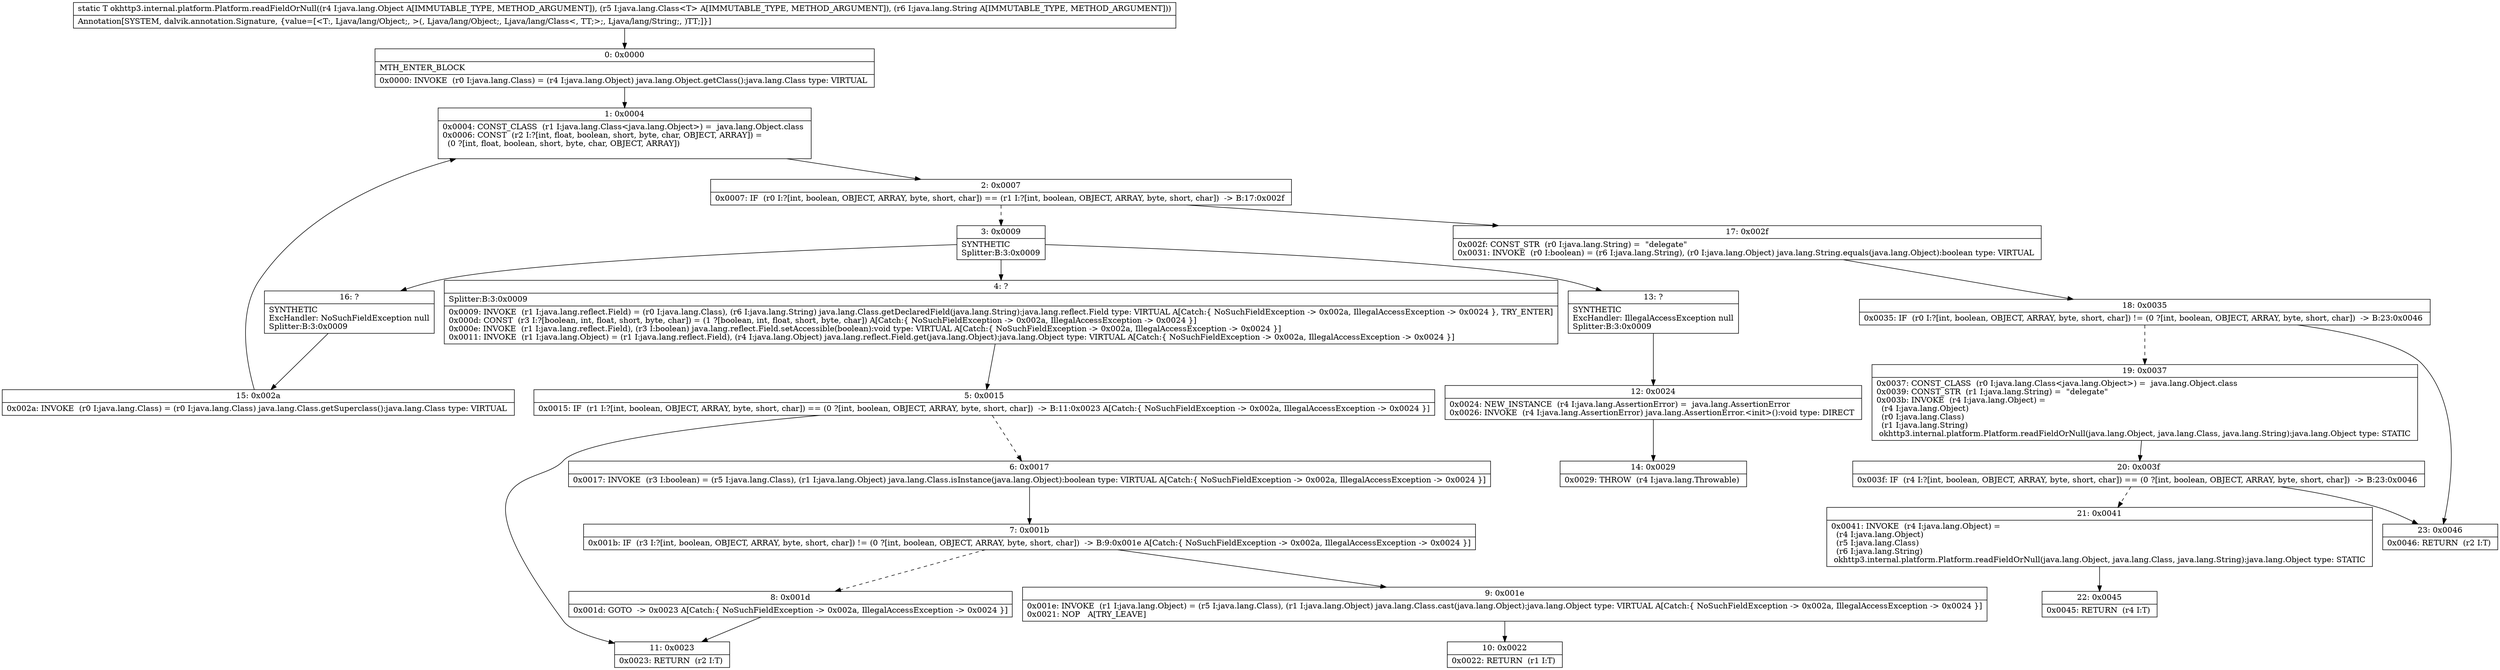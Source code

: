 digraph "CFG forokhttp3.internal.platform.Platform.readFieldOrNull(Ljava\/lang\/Object;Ljava\/lang\/Class;Ljava\/lang\/String;)Ljava\/lang\/Object;" {
Node_0 [shape=record,label="{0\:\ 0x0000|MTH_ENTER_BLOCK\l|0x0000: INVOKE  (r0 I:java.lang.Class) = (r4 I:java.lang.Object) java.lang.Object.getClass():java.lang.Class type: VIRTUAL \l}"];
Node_1 [shape=record,label="{1\:\ 0x0004|0x0004: CONST_CLASS  (r1 I:java.lang.Class\<java.lang.Object\>) =  java.lang.Object.class \l0x0006: CONST  (r2 I:?[int, float, boolean, short, byte, char, OBJECT, ARRAY]) = \l  (0 ?[int, float, boolean, short, byte, char, OBJECT, ARRAY])\l \l}"];
Node_2 [shape=record,label="{2\:\ 0x0007|0x0007: IF  (r0 I:?[int, boolean, OBJECT, ARRAY, byte, short, char]) == (r1 I:?[int, boolean, OBJECT, ARRAY, byte, short, char])  \-\> B:17:0x002f \l}"];
Node_3 [shape=record,label="{3\:\ 0x0009|SYNTHETIC\lSplitter:B:3:0x0009\l}"];
Node_4 [shape=record,label="{4\:\ ?|Splitter:B:3:0x0009\l|0x0009: INVOKE  (r1 I:java.lang.reflect.Field) = (r0 I:java.lang.Class), (r6 I:java.lang.String) java.lang.Class.getDeclaredField(java.lang.String):java.lang.reflect.Field type: VIRTUAL A[Catch:\{ NoSuchFieldException \-\> 0x002a, IllegalAccessException \-\> 0x0024 \}, TRY_ENTER]\l0x000d: CONST  (r3 I:?[boolean, int, float, short, byte, char]) = (1 ?[boolean, int, float, short, byte, char]) A[Catch:\{ NoSuchFieldException \-\> 0x002a, IllegalAccessException \-\> 0x0024 \}]\l0x000e: INVOKE  (r1 I:java.lang.reflect.Field), (r3 I:boolean) java.lang.reflect.Field.setAccessible(boolean):void type: VIRTUAL A[Catch:\{ NoSuchFieldException \-\> 0x002a, IllegalAccessException \-\> 0x0024 \}]\l0x0011: INVOKE  (r1 I:java.lang.Object) = (r1 I:java.lang.reflect.Field), (r4 I:java.lang.Object) java.lang.reflect.Field.get(java.lang.Object):java.lang.Object type: VIRTUAL A[Catch:\{ NoSuchFieldException \-\> 0x002a, IllegalAccessException \-\> 0x0024 \}]\l}"];
Node_5 [shape=record,label="{5\:\ 0x0015|0x0015: IF  (r1 I:?[int, boolean, OBJECT, ARRAY, byte, short, char]) == (0 ?[int, boolean, OBJECT, ARRAY, byte, short, char])  \-\> B:11:0x0023 A[Catch:\{ NoSuchFieldException \-\> 0x002a, IllegalAccessException \-\> 0x0024 \}]\l}"];
Node_6 [shape=record,label="{6\:\ 0x0017|0x0017: INVOKE  (r3 I:boolean) = (r5 I:java.lang.Class), (r1 I:java.lang.Object) java.lang.Class.isInstance(java.lang.Object):boolean type: VIRTUAL A[Catch:\{ NoSuchFieldException \-\> 0x002a, IllegalAccessException \-\> 0x0024 \}]\l}"];
Node_7 [shape=record,label="{7\:\ 0x001b|0x001b: IF  (r3 I:?[int, boolean, OBJECT, ARRAY, byte, short, char]) != (0 ?[int, boolean, OBJECT, ARRAY, byte, short, char])  \-\> B:9:0x001e A[Catch:\{ NoSuchFieldException \-\> 0x002a, IllegalAccessException \-\> 0x0024 \}]\l}"];
Node_8 [shape=record,label="{8\:\ 0x001d|0x001d: GOTO  \-\> 0x0023 A[Catch:\{ NoSuchFieldException \-\> 0x002a, IllegalAccessException \-\> 0x0024 \}]\l}"];
Node_9 [shape=record,label="{9\:\ 0x001e|0x001e: INVOKE  (r1 I:java.lang.Object) = (r5 I:java.lang.Class), (r1 I:java.lang.Object) java.lang.Class.cast(java.lang.Object):java.lang.Object type: VIRTUAL A[Catch:\{ NoSuchFieldException \-\> 0x002a, IllegalAccessException \-\> 0x0024 \}]\l0x0021: NOP   A[TRY_LEAVE]\l}"];
Node_10 [shape=record,label="{10\:\ 0x0022|0x0022: RETURN  (r1 I:T) \l}"];
Node_11 [shape=record,label="{11\:\ 0x0023|0x0023: RETURN  (r2 I:T) \l}"];
Node_12 [shape=record,label="{12\:\ 0x0024|0x0024: NEW_INSTANCE  (r4 I:java.lang.AssertionError) =  java.lang.AssertionError \l0x0026: INVOKE  (r4 I:java.lang.AssertionError) java.lang.AssertionError.\<init\>():void type: DIRECT \l}"];
Node_13 [shape=record,label="{13\:\ ?|SYNTHETIC\lExcHandler: IllegalAccessException null\lSplitter:B:3:0x0009\l}"];
Node_14 [shape=record,label="{14\:\ 0x0029|0x0029: THROW  (r4 I:java.lang.Throwable) \l}"];
Node_15 [shape=record,label="{15\:\ 0x002a|0x002a: INVOKE  (r0 I:java.lang.Class) = (r0 I:java.lang.Class) java.lang.Class.getSuperclass():java.lang.Class type: VIRTUAL \l}"];
Node_16 [shape=record,label="{16\:\ ?|SYNTHETIC\lExcHandler: NoSuchFieldException null\lSplitter:B:3:0x0009\l}"];
Node_17 [shape=record,label="{17\:\ 0x002f|0x002f: CONST_STR  (r0 I:java.lang.String) =  \"delegate\" \l0x0031: INVOKE  (r0 I:boolean) = (r6 I:java.lang.String), (r0 I:java.lang.Object) java.lang.String.equals(java.lang.Object):boolean type: VIRTUAL \l}"];
Node_18 [shape=record,label="{18\:\ 0x0035|0x0035: IF  (r0 I:?[int, boolean, OBJECT, ARRAY, byte, short, char]) != (0 ?[int, boolean, OBJECT, ARRAY, byte, short, char])  \-\> B:23:0x0046 \l}"];
Node_19 [shape=record,label="{19\:\ 0x0037|0x0037: CONST_CLASS  (r0 I:java.lang.Class\<java.lang.Object\>) =  java.lang.Object.class \l0x0039: CONST_STR  (r1 I:java.lang.String) =  \"delegate\" \l0x003b: INVOKE  (r4 I:java.lang.Object) = \l  (r4 I:java.lang.Object)\l  (r0 I:java.lang.Class)\l  (r1 I:java.lang.String)\l okhttp3.internal.platform.Platform.readFieldOrNull(java.lang.Object, java.lang.Class, java.lang.String):java.lang.Object type: STATIC \l}"];
Node_20 [shape=record,label="{20\:\ 0x003f|0x003f: IF  (r4 I:?[int, boolean, OBJECT, ARRAY, byte, short, char]) == (0 ?[int, boolean, OBJECT, ARRAY, byte, short, char])  \-\> B:23:0x0046 \l}"];
Node_21 [shape=record,label="{21\:\ 0x0041|0x0041: INVOKE  (r4 I:java.lang.Object) = \l  (r4 I:java.lang.Object)\l  (r5 I:java.lang.Class)\l  (r6 I:java.lang.String)\l okhttp3.internal.platform.Platform.readFieldOrNull(java.lang.Object, java.lang.Class, java.lang.String):java.lang.Object type: STATIC \l}"];
Node_22 [shape=record,label="{22\:\ 0x0045|0x0045: RETURN  (r4 I:T) \l}"];
Node_23 [shape=record,label="{23\:\ 0x0046|0x0046: RETURN  (r2 I:T) \l}"];
MethodNode[shape=record,label="{static T okhttp3.internal.platform.Platform.readFieldOrNull((r4 I:java.lang.Object A[IMMUTABLE_TYPE, METHOD_ARGUMENT]), (r5 I:java.lang.Class\<T\> A[IMMUTABLE_TYPE, METHOD_ARGUMENT]), (r6 I:java.lang.String A[IMMUTABLE_TYPE, METHOD_ARGUMENT]))  | Annotation[SYSTEM, dalvik.annotation.Signature, \{value=[\<T:, Ljava\/lang\/Object;, \>(, Ljava\/lang\/Object;, Ljava\/lang\/Class\<, TT;\>;, Ljava\/lang\/String;, )TT;]\}]\l}"];
MethodNode -> Node_0;
Node_0 -> Node_1;
Node_1 -> Node_2;
Node_2 -> Node_3[style=dashed];
Node_2 -> Node_17;
Node_3 -> Node_4;
Node_3 -> Node_16;
Node_3 -> Node_13;
Node_4 -> Node_5;
Node_5 -> Node_6[style=dashed];
Node_5 -> Node_11;
Node_6 -> Node_7;
Node_7 -> Node_8[style=dashed];
Node_7 -> Node_9;
Node_8 -> Node_11;
Node_9 -> Node_10;
Node_12 -> Node_14;
Node_13 -> Node_12;
Node_15 -> Node_1;
Node_16 -> Node_15;
Node_17 -> Node_18;
Node_18 -> Node_19[style=dashed];
Node_18 -> Node_23;
Node_19 -> Node_20;
Node_20 -> Node_21[style=dashed];
Node_20 -> Node_23;
Node_21 -> Node_22;
}

